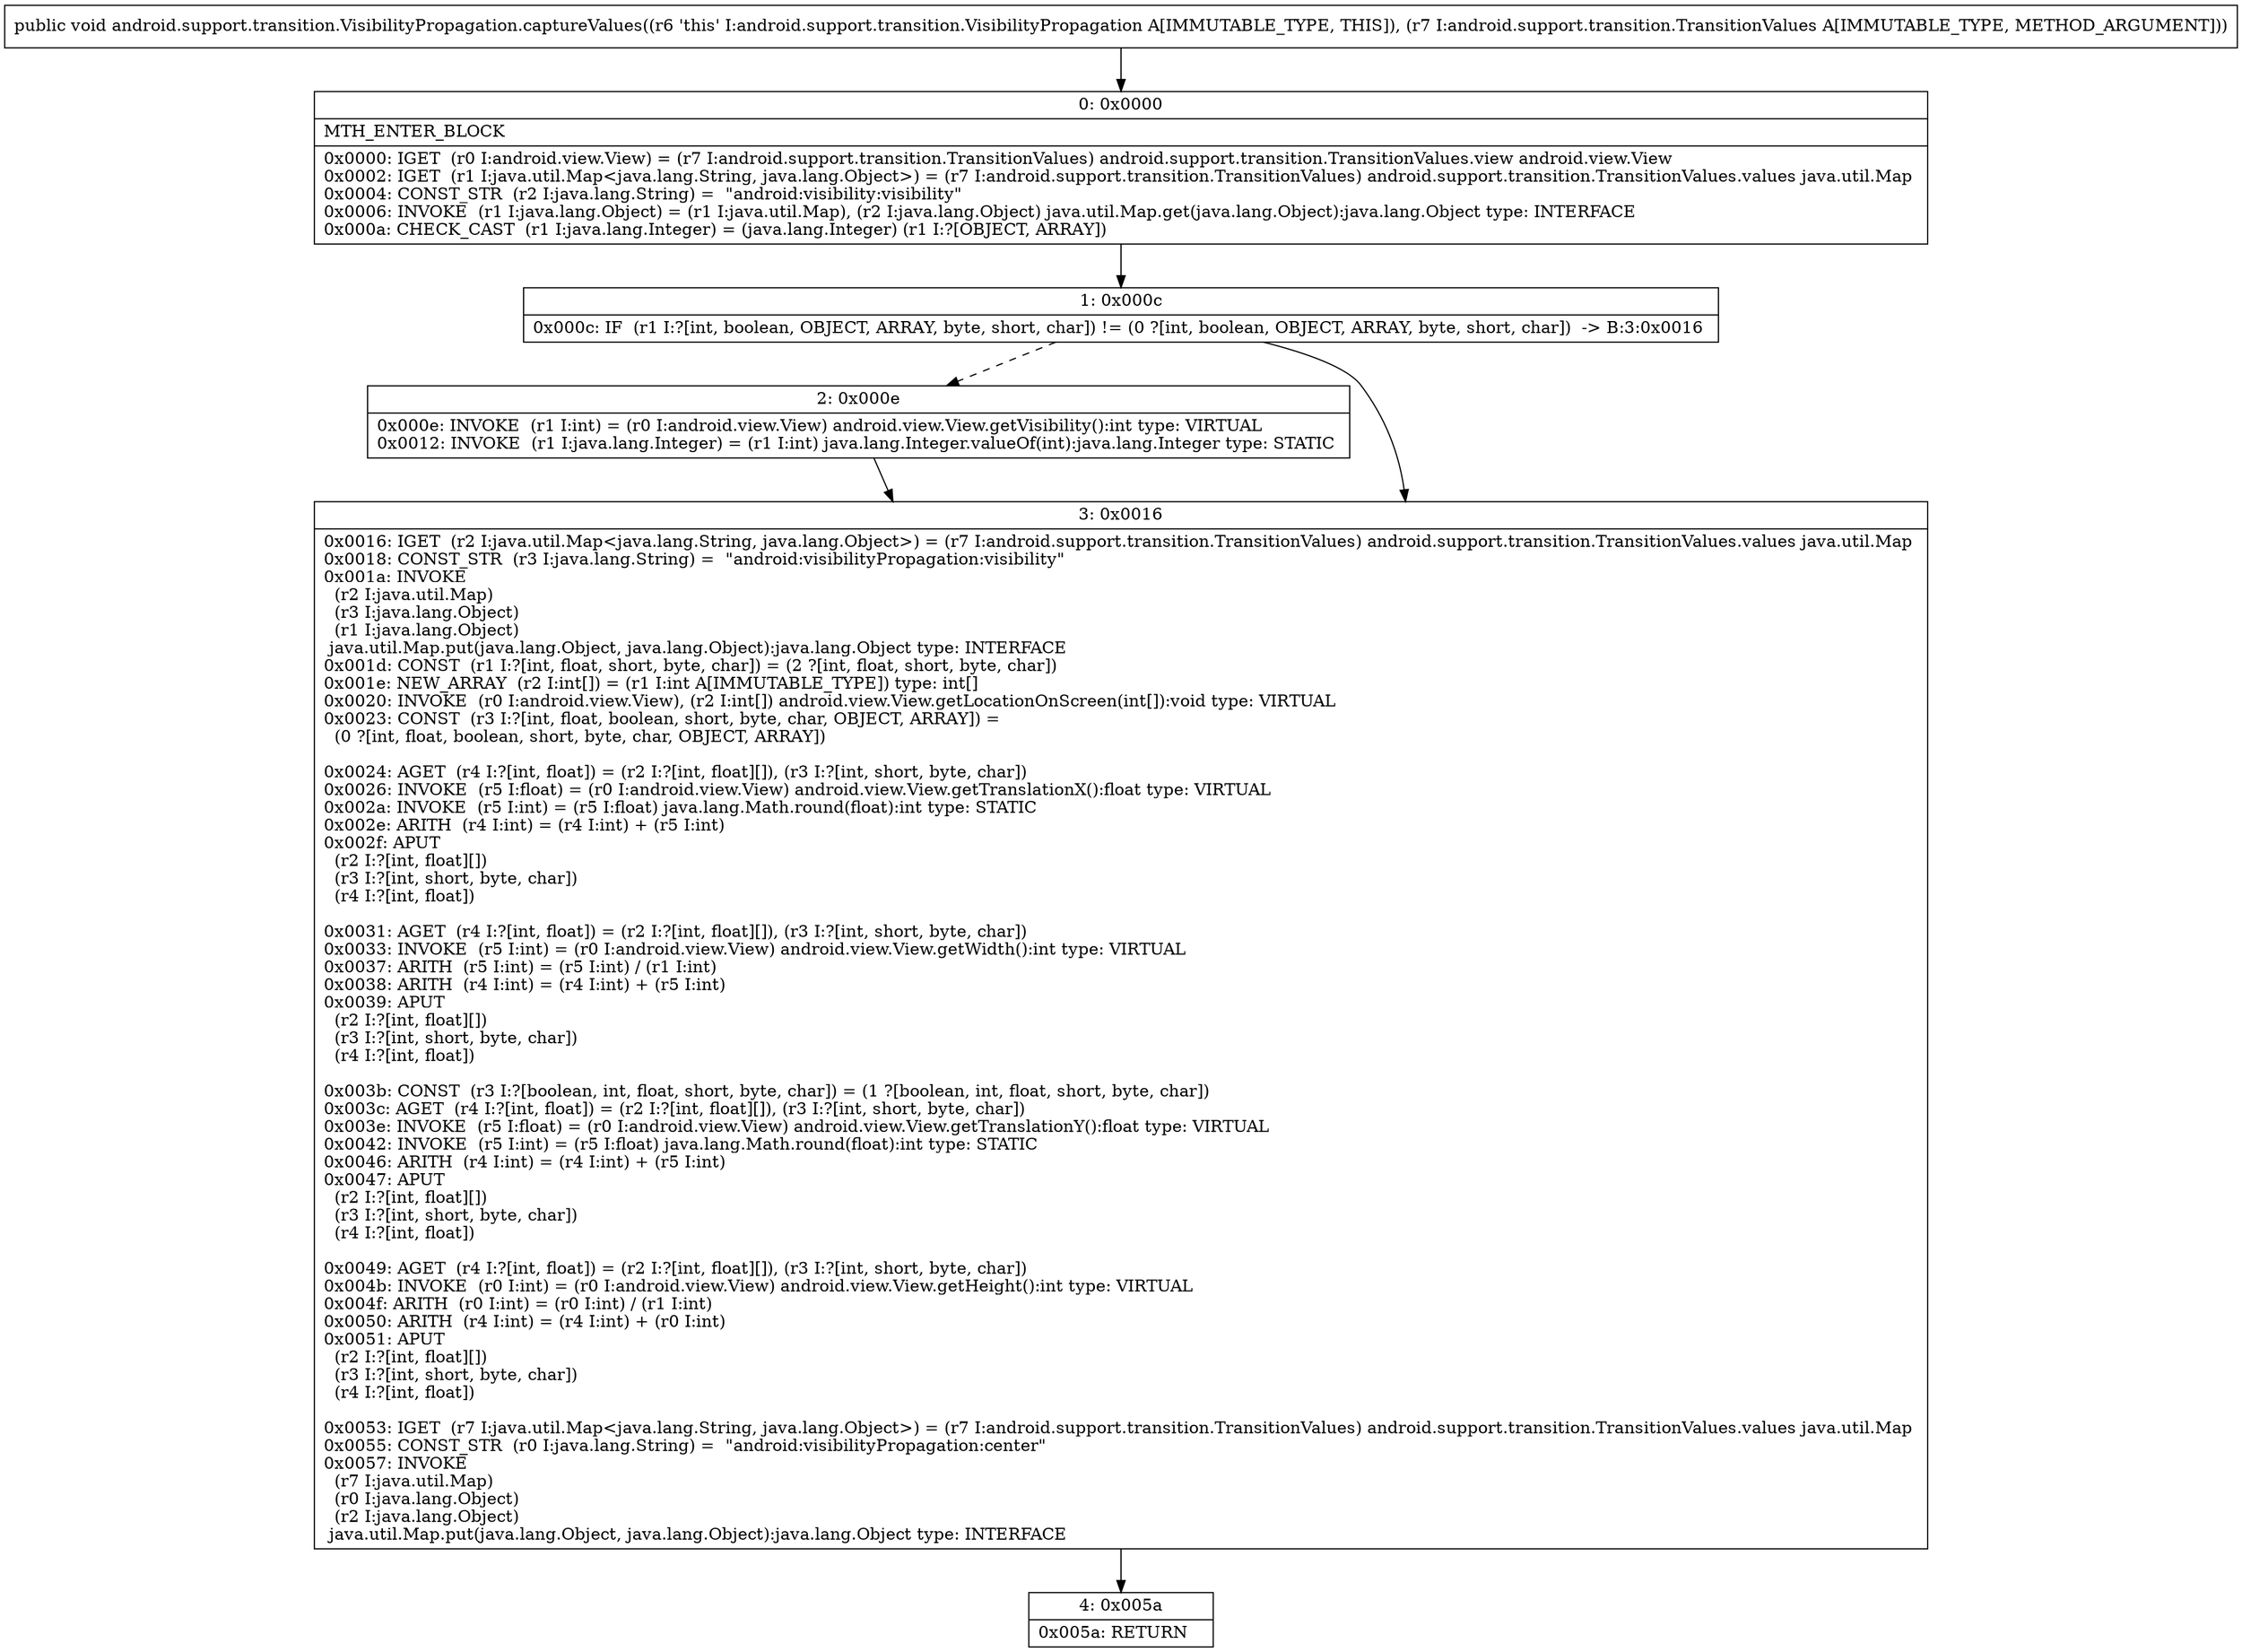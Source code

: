 digraph "CFG forandroid.support.transition.VisibilityPropagation.captureValues(Landroid\/support\/transition\/TransitionValues;)V" {
Node_0 [shape=record,label="{0\:\ 0x0000|MTH_ENTER_BLOCK\l|0x0000: IGET  (r0 I:android.view.View) = (r7 I:android.support.transition.TransitionValues) android.support.transition.TransitionValues.view android.view.View \l0x0002: IGET  (r1 I:java.util.Map\<java.lang.String, java.lang.Object\>) = (r7 I:android.support.transition.TransitionValues) android.support.transition.TransitionValues.values java.util.Map \l0x0004: CONST_STR  (r2 I:java.lang.String) =  \"android:visibility:visibility\" \l0x0006: INVOKE  (r1 I:java.lang.Object) = (r1 I:java.util.Map), (r2 I:java.lang.Object) java.util.Map.get(java.lang.Object):java.lang.Object type: INTERFACE \l0x000a: CHECK_CAST  (r1 I:java.lang.Integer) = (java.lang.Integer) (r1 I:?[OBJECT, ARRAY]) \l}"];
Node_1 [shape=record,label="{1\:\ 0x000c|0x000c: IF  (r1 I:?[int, boolean, OBJECT, ARRAY, byte, short, char]) != (0 ?[int, boolean, OBJECT, ARRAY, byte, short, char])  \-\> B:3:0x0016 \l}"];
Node_2 [shape=record,label="{2\:\ 0x000e|0x000e: INVOKE  (r1 I:int) = (r0 I:android.view.View) android.view.View.getVisibility():int type: VIRTUAL \l0x0012: INVOKE  (r1 I:java.lang.Integer) = (r1 I:int) java.lang.Integer.valueOf(int):java.lang.Integer type: STATIC \l}"];
Node_3 [shape=record,label="{3\:\ 0x0016|0x0016: IGET  (r2 I:java.util.Map\<java.lang.String, java.lang.Object\>) = (r7 I:android.support.transition.TransitionValues) android.support.transition.TransitionValues.values java.util.Map \l0x0018: CONST_STR  (r3 I:java.lang.String) =  \"android:visibilityPropagation:visibility\" \l0x001a: INVOKE  \l  (r2 I:java.util.Map)\l  (r3 I:java.lang.Object)\l  (r1 I:java.lang.Object)\l java.util.Map.put(java.lang.Object, java.lang.Object):java.lang.Object type: INTERFACE \l0x001d: CONST  (r1 I:?[int, float, short, byte, char]) = (2 ?[int, float, short, byte, char]) \l0x001e: NEW_ARRAY  (r2 I:int[]) = (r1 I:int A[IMMUTABLE_TYPE]) type: int[] \l0x0020: INVOKE  (r0 I:android.view.View), (r2 I:int[]) android.view.View.getLocationOnScreen(int[]):void type: VIRTUAL \l0x0023: CONST  (r3 I:?[int, float, boolean, short, byte, char, OBJECT, ARRAY]) = \l  (0 ?[int, float, boolean, short, byte, char, OBJECT, ARRAY])\l \l0x0024: AGET  (r4 I:?[int, float]) = (r2 I:?[int, float][]), (r3 I:?[int, short, byte, char]) \l0x0026: INVOKE  (r5 I:float) = (r0 I:android.view.View) android.view.View.getTranslationX():float type: VIRTUAL \l0x002a: INVOKE  (r5 I:int) = (r5 I:float) java.lang.Math.round(float):int type: STATIC \l0x002e: ARITH  (r4 I:int) = (r4 I:int) + (r5 I:int) \l0x002f: APUT  \l  (r2 I:?[int, float][])\l  (r3 I:?[int, short, byte, char])\l  (r4 I:?[int, float])\l \l0x0031: AGET  (r4 I:?[int, float]) = (r2 I:?[int, float][]), (r3 I:?[int, short, byte, char]) \l0x0033: INVOKE  (r5 I:int) = (r0 I:android.view.View) android.view.View.getWidth():int type: VIRTUAL \l0x0037: ARITH  (r5 I:int) = (r5 I:int) \/ (r1 I:int) \l0x0038: ARITH  (r4 I:int) = (r4 I:int) + (r5 I:int) \l0x0039: APUT  \l  (r2 I:?[int, float][])\l  (r3 I:?[int, short, byte, char])\l  (r4 I:?[int, float])\l \l0x003b: CONST  (r3 I:?[boolean, int, float, short, byte, char]) = (1 ?[boolean, int, float, short, byte, char]) \l0x003c: AGET  (r4 I:?[int, float]) = (r2 I:?[int, float][]), (r3 I:?[int, short, byte, char]) \l0x003e: INVOKE  (r5 I:float) = (r0 I:android.view.View) android.view.View.getTranslationY():float type: VIRTUAL \l0x0042: INVOKE  (r5 I:int) = (r5 I:float) java.lang.Math.round(float):int type: STATIC \l0x0046: ARITH  (r4 I:int) = (r4 I:int) + (r5 I:int) \l0x0047: APUT  \l  (r2 I:?[int, float][])\l  (r3 I:?[int, short, byte, char])\l  (r4 I:?[int, float])\l \l0x0049: AGET  (r4 I:?[int, float]) = (r2 I:?[int, float][]), (r3 I:?[int, short, byte, char]) \l0x004b: INVOKE  (r0 I:int) = (r0 I:android.view.View) android.view.View.getHeight():int type: VIRTUAL \l0x004f: ARITH  (r0 I:int) = (r0 I:int) \/ (r1 I:int) \l0x0050: ARITH  (r4 I:int) = (r4 I:int) + (r0 I:int) \l0x0051: APUT  \l  (r2 I:?[int, float][])\l  (r3 I:?[int, short, byte, char])\l  (r4 I:?[int, float])\l \l0x0053: IGET  (r7 I:java.util.Map\<java.lang.String, java.lang.Object\>) = (r7 I:android.support.transition.TransitionValues) android.support.transition.TransitionValues.values java.util.Map \l0x0055: CONST_STR  (r0 I:java.lang.String) =  \"android:visibilityPropagation:center\" \l0x0057: INVOKE  \l  (r7 I:java.util.Map)\l  (r0 I:java.lang.Object)\l  (r2 I:java.lang.Object)\l java.util.Map.put(java.lang.Object, java.lang.Object):java.lang.Object type: INTERFACE \l}"];
Node_4 [shape=record,label="{4\:\ 0x005a|0x005a: RETURN   \l}"];
MethodNode[shape=record,label="{public void android.support.transition.VisibilityPropagation.captureValues((r6 'this' I:android.support.transition.VisibilityPropagation A[IMMUTABLE_TYPE, THIS]), (r7 I:android.support.transition.TransitionValues A[IMMUTABLE_TYPE, METHOD_ARGUMENT])) }"];
MethodNode -> Node_0;
Node_0 -> Node_1;
Node_1 -> Node_2[style=dashed];
Node_1 -> Node_3;
Node_2 -> Node_3;
Node_3 -> Node_4;
}


